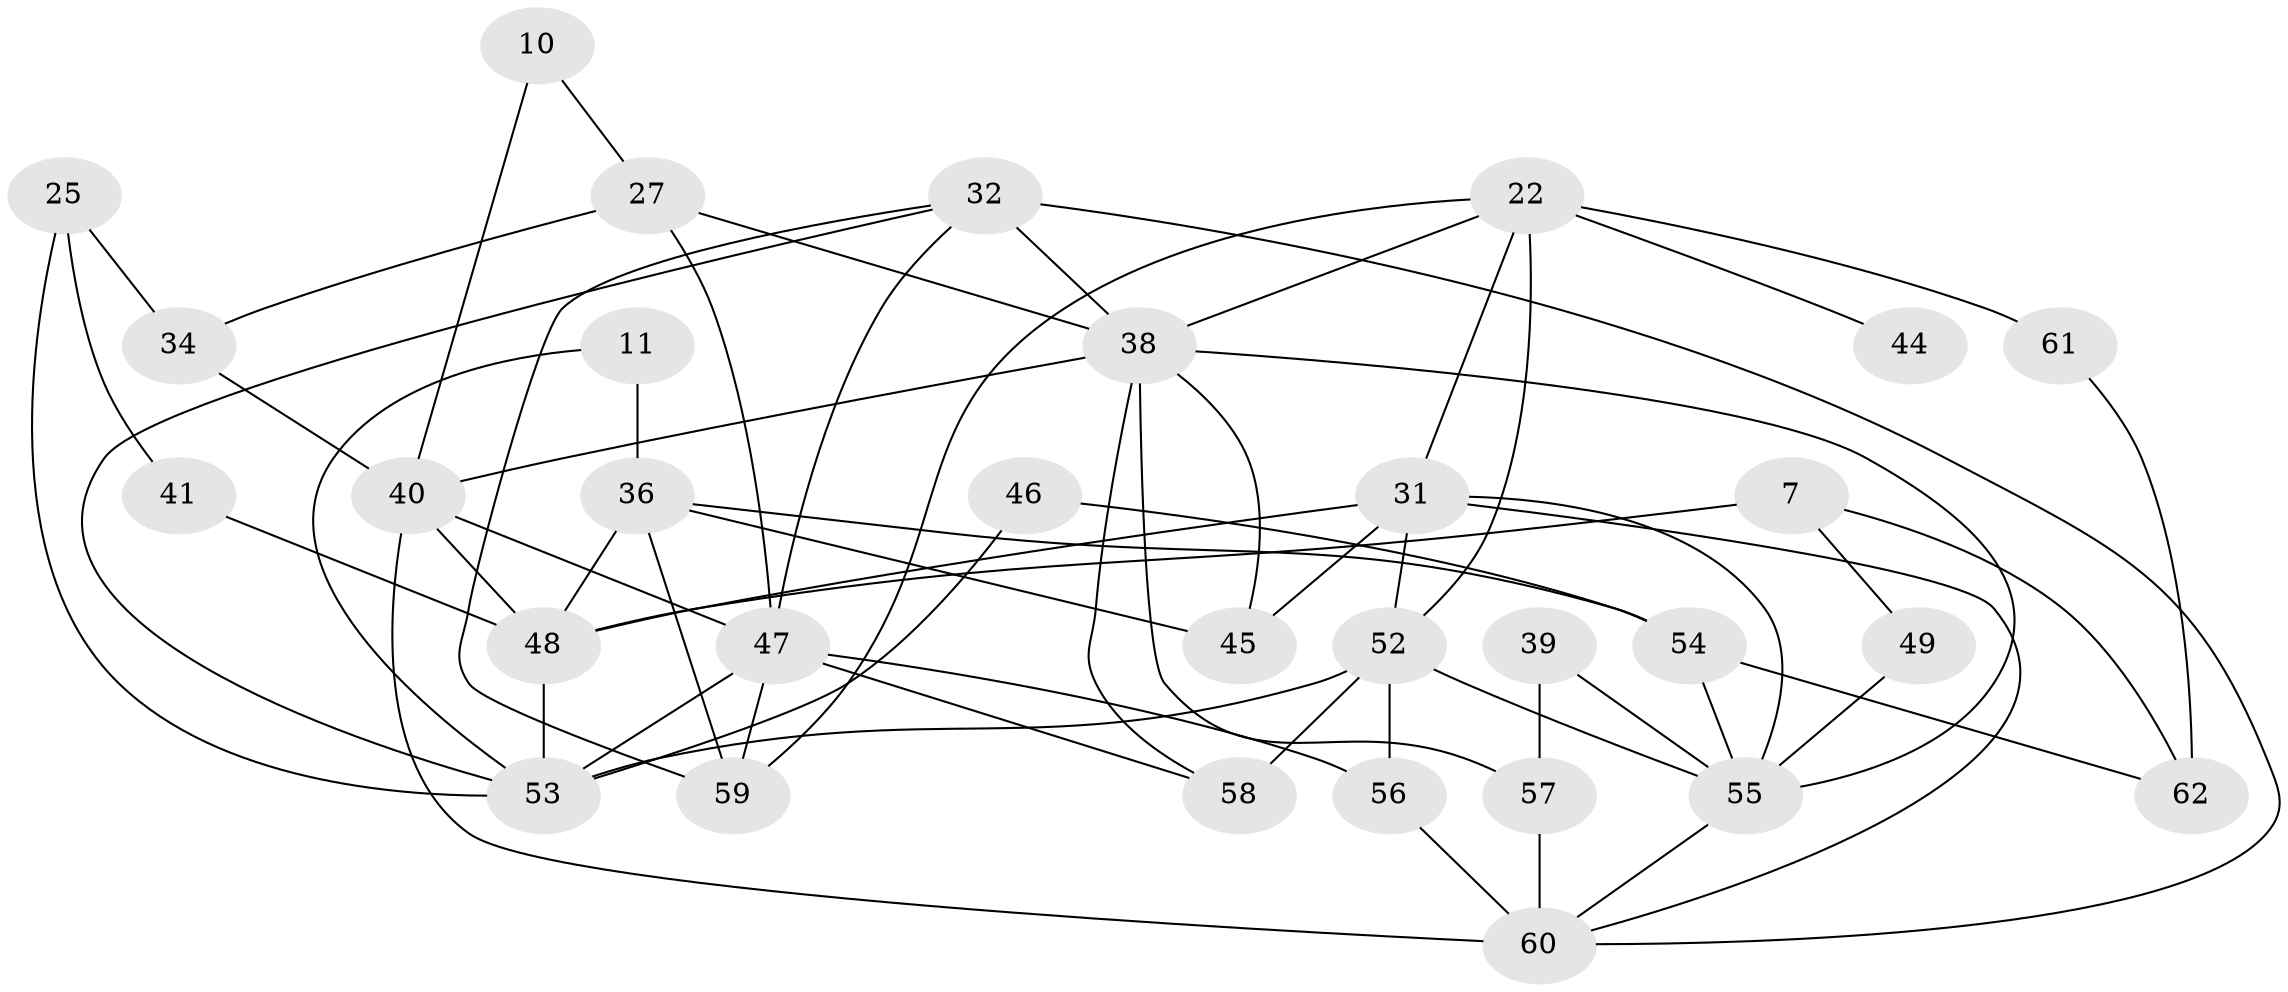 // original degree distribution, {6: 0.12903225806451613, 4: 0.1774193548387097, 3: 0.3064516129032258, 5: 0.16129032258064516, 2: 0.16129032258064516, 7: 0.04838709677419355, 8: 0.016129032258064516}
// Generated by graph-tools (version 1.1) at 2025/49/03/09/25 04:49:09]
// undirected, 31 vertices, 63 edges
graph export_dot {
graph [start="1"]
  node [color=gray90,style=filled];
  7;
  10;
  11 [super="+6"];
  22 [super="+1"];
  25;
  27 [super="+18"];
  31 [super="+19"];
  32 [super="+14+9"];
  34 [super="+15"];
  36;
  38 [super="+30"];
  39;
  40;
  41;
  44;
  45 [super="+21"];
  46;
  47 [super="+42"];
  48 [super="+13"];
  49;
  52 [super="+5+51"];
  53 [super="+50"];
  54;
  55 [super="+20+23"];
  56;
  57;
  58 [super="+26+2"];
  59 [super="+16+37"];
  60 [super="+24+28"];
  61;
  62;
  7 -- 48 [weight=2];
  7 -- 49;
  7 -- 62;
  10 -- 40;
  10 -- 27;
  11 -- 36 [weight=2];
  11 -- 53 [weight=2];
  22 -- 44 [weight=2];
  22 -- 61 [weight=2];
  22 -- 52 [weight=3];
  22 -- 31;
  22 -- 59;
  22 -- 38;
  25 -- 34 [weight=2];
  25 -- 41;
  25 -- 53 [weight=2];
  27 -- 34 [weight=2];
  27 -- 47 [weight=2];
  27 -- 38;
  31 -- 48 [weight=2];
  31 -- 52;
  31 -- 45;
  31 -- 55 [weight=3];
  31 -- 60;
  32 -- 53;
  32 -- 59;
  32 -- 38 [weight=2];
  32 -- 60;
  32 -- 47;
  34 -- 40;
  36 -- 54;
  36 -- 45;
  36 -- 48 [weight=2];
  36 -- 59;
  38 -- 57;
  38 -- 55 [weight=2];
  38 -- 40 [weight=2];
  38 -- 45;
  38 -- 58;
  39 -- 57;
  39 -- 55;
  40 -- 60 [weight=2];
  40 -- 48;
  40 -- 47;
  41 -- 48 [weight=2];
  46 -- 53;
  46 -- 54;
  47 -- 53 [weight=2];
  47 -- 56;
  47 -- 58;
  47 -- 59;
  48 -- 53 [weight=2];
  49 -- 55;
  52 -- 56 [weight=2];
  52 -- 53 [weight=2];
  52 -- 55;
  52 -- 58 [weight=3];
  54 -- 62;
  54 -- 55 [weight=3];
  55 -- 60;
  56 -- 60;
  57 -- 60 [weight=2];
  61 -- 62;
}
